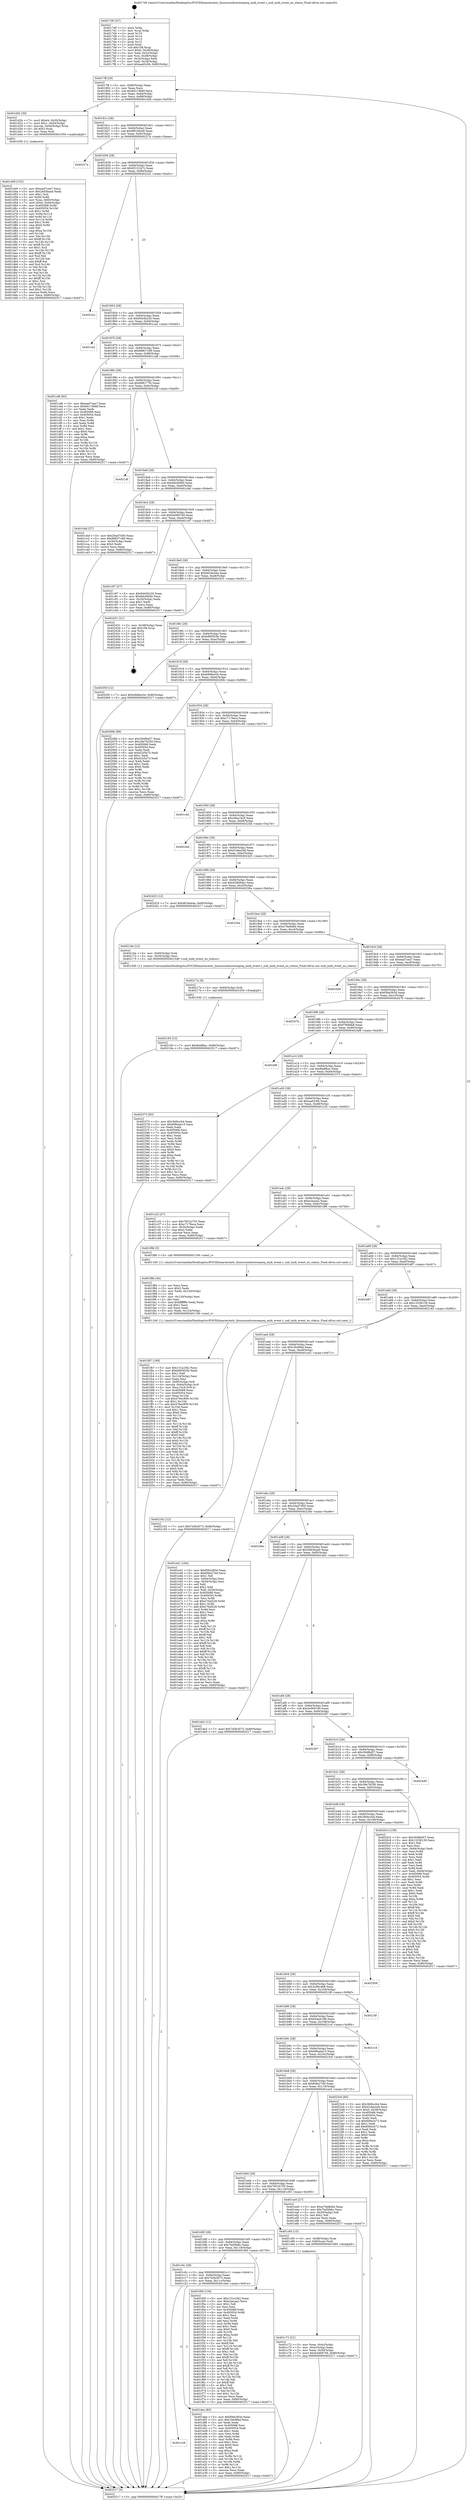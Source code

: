 digraph "0x4017d0" {
  label = "0x4017d0 (/mnt/c/Users/mathe/Desktop/tcc/POCII/binaries/extr_linuxsoundcoreseqseq_midi_event.c_snd_midi_event_no_status_Final-ollvm.out::main(0))"
  labelloc = "t"
  node[shape=record]

  Entry [label="",width=0.3,height=0.3,shape=circle,fillcolor=black,style=filled]
  "0x4017ff" [label="{
     0x4017ff [29]\l
     | [instrs]\l
     &nbsp;&nbsp;0x4017ff \<+3\>: mov -0x80(%rbp),%eax\l
     &nbsp;&nbsp;0x401802 \<+2\>: mov %eax,%ecx\l
     &nbsp;&nbsp;0x401804 \<+6\>: sub $0x84119b6f,%ecx\l
     &nbsp;&nbsp;0x40180a \<+6\>: mov %eax,-0x84(%rbp)\l
     &nbsp;&nbsp;0x401810 \<+6\>: mov %ecx,-0x88(%rbp)\l
     &nbsp;&nbsp;0x401816 \<+6\>: je 0000000000401d2b \<main+0x55b\>\l
  }"]
  "0x401d2b" [label="{
     0x401d2b [30]\l
     | [instrs]\l
     &nbsp;&nbsp;0x401d2b \<+7\>: movl $0x64,-0x50(%rbp)\l
     &nbsp;&nbsp;0x401d32 \<+7\>: movl $0x1,-0x54(%rbp)\l
     &nbsp;&nbsp;0x401d39 \<+4\>: movslq -0x54(%rbp),%rax\l
     &nbsp;&nbsp;0x401d3d \<+4\>: shl $0x2,%rax\l
     &nbsp;&nbsp;0x401d41 \<+3\>: mov %rax,%rdi\l
     &nbsp;&nbsp;0x401d44 \<+5\>: call 0000000000401050 \<malloc@plt\>\l
     | [calls]\l
     &nbsp;&nbsp;0x401050 \{1\} (unknown)\l
  }"]
  "0x40181c" [label="{
     0x40181c [28]\l
     | [instrs]\l
     &nbsp;&nbsp;0x40181c \<+5\>: jmp 0000000000401821 \<main+0x51\>\l
     &nbsp;&nbsp;0x401821 \<+6\>: mov -0x84(%rbp),%eax\l
     &nbsp;&nbsp;0x401827 \<+5\>: sub $0x88328ca9,%eax\l
     &nbsp;&nbsp;0x40182c \<+6\>: mov %eax,-0x8c(%rbp)\l
     &nbsp;&nbsp;0x401832 \<+6\>: je 000000000040227a \<main+0xaaa\>\l
  }"]
  Exit [label="",width=0.3,height=0.3,shape=circle,fillcolor=black,style=filled,peripheries=2]
  "0x40227a" [label="{
     0x40227a\l
  }", style=dashed]
  "0x401838" [label="{
     0x401838 [28]\l
     | [instrs]\l
     &nbsp;&nbsp;0x401838 \<+5\>: jmp 000000000040183d \<main+0x6d\>\l
     &nbsp;&nbsp;0x40183d \<+6\>: mov -0x84(%rbp),%eax\l
     &nbsp;&nbsp;0x401843 \<+5\>: sub $0x93151b7c,%eax\l
     &nbsp;&nbsp;0x401848 \<+6\>: mov %eax,-0x90(%rbp)\l
     &nbsp;&nbsp;0x40184e \<+6\>: je 000000000040222c \<main+0xa5c\>\l
  }"]
  "0x402183" [label="{
     0x402183 [12]\l
     | [instrs]\l
     &nbsp;&nbsp;0x402183 \<+7\>: movl $0x8edf6ec,-0x80(%rbp)\l
     &nbsp;&nbsp;0x40218a \<+5\>: jmp 0000000000402517 \<main+0xd47\>\l
  }"]
  "0x40222c" [label="{
     0x40222c\l
  }", style=dashed]
  "0x401854" [label="{
     0x401854 [28]\l
     | [instrs]\l
     &nbsp;&nbsp;0x401854 \<+5\>: jmp 0000000000401859 \<main+0x89\>\l
     &nbsp;&nbsp;0x401859 \<+6\>: mov -0x84(%rbp),%eax\l
     &nbsp;&nbsp;0x40185f \<+5\>: sub $0x9443b220,%eax\l
     &nbsp;&nbsp;0x401864 \<+6\>: mov %eax,-0x94(%rbp)\l
     &nbsp;&nbsp;0x40186a \<+6\>: je 0000000000401ca2 \<main+0x4d2\>\l
  }"]
  "0x40217a" [label="{
     0x40217a [9]\l
     | [instrs]\l
     &nbsp;&nbsp;0x40217a \<+4\>: mov -0x60(%rbp),%rdi\l
     &nbsp;&nbsp;0x40217e \<+5\>: call 0000000000401030 \<free@plt\>\l
     | [calls]\l
     &nbsp;&nbsp;0x401030 \{1\} (unknown)\l
  }"]
  "0x401ca2" [label="{
     0x401ca2\l
  }", style=dashed]
  "0x401870" [label="{
     0x401870 [28]\l
     | [instrs]\l
     &nbsp;&nbsp;0x401870 \<+5\>: jmp 0000000000401875 \<main+0xa5\>\l
     &nbsp;&nbsp;0x401875 \<+6\>: mov -0x84(%rbp),%eax\l
     &nbsp;&nbsp;0x40187b \<+5\>: sub $0x98837c89,%eax\l
     &nbsp;&nbsp;0x401880 \<+6\>: mov %eax,-0x98(%rbp)\l
     &nbsp;&nbsp;0x401886 \<+6\>: je 0000000000401cd8 \<main+0x508\>\l
  }"]
  "0x401fb7" [label="{
     0x401fb7 [168]\l
     | [instrs]\l
     &nbsp;&nbsp;0x401fb7 \<+5\>: mov $0x131a1f42,%ecx\l
     &nbsp;&nbsp;0x401fbc \<+5\>: mov $0xb895f23b,%edx\l
     &nbsp;&nbsp;0x401fc1 \<+3\>: mov $0x1,%dil\l
     &nbsp;&nbsp;0x401fc4 \<+6\>: mov -0x124(%rbp),%esi\l
     &nbsp;&nbsp;0x401fca \<+3\>: imul %eax,%esi\l
     &nbsp;&nbsp;0x401fcd \<+4\>: mov -0x60(%rbp),%r8\l
     &nbsp;&nbsp;0x401fd1 \<+4\>: movslq -0x64(%rbp),%r9\l
     &nbsp;&nbsp;0x401fd5 \<+4\>: mov %esi,(%r8,%r9,4)\l
     &nbsp;&nbsp;0x401fd9 \<+7\>: mov 0x405068,%eax\l
     &nbsp;&nbsp;0x401fe0 \<+7\>: mov 0x405054,%esi\l
     &nbsp;&nbsp;0x401fe7 \<+3\>: mov %eax,%r10d\l
     &nbsp;&nbsp;0x401fea \<+7\>: sub $0x476ec809,%r10d\l
     &nbsp;&nbsp;0x401ff1 \<+4\>: sub $0x1,%r10d\l
     &nbsp;&nbsp;0x401ff5 \<+7\>: add $0x476ec809,%r10d\l
     &nbsp;&nbsp;0x401ffc \<+4\>: imul %r10d,%eax\l
     &nbsp;&nbsp;0x402000 \<+3\>: and $0x1,%eax\l
     &nbsp;&nbsp;0x402003 \<+3\>: cmp $0x0,%eax\l
     &nbsp;&nbsp;0x402006 \<+4\>: sete %r11b\l
     &nbsp;&nbsp;0x40200a \<+3\>: cmp $0xa,%esi\l
     &nbsp;&nbsp;0x40200d \<+3\>: setl %bl\l
     &nbsp;&nbsp;0x402010 \<+3\>: mov %r11b,%r14b\l
     &nbsp;&nbsp;0x402013 \<+4\>: xor $0xff,%r14b\l
     &nbsp;&nbsp;0x402017 \<+3\>: mov %bl,%r15b\l
     &nbsp;&nbsp;0x40201a \<+4\>: xor $0xff,%r15b\l
     &nbsp;&nbsp;0x40201e \<+4\>: xor $0x0,%dil\l
     &nbsp;&nbsp;0x402022 \<+3\>: mov %r14b,%r12b\l
     &nbsp;&nbsp;0x402025 \<+4\>: and $0x0,%r12b\l
     &nbsp;&nbsp;0x402029 \<+3\>: and %dil,%r11b\l
     &nbsp;&nbsp;0x40202c \<+3\>: mov %r15b,%r13b\l
     &nbsp;&nbsp;0x40202f \<+4\>: and $0x0,%r13b\l
     &nbsp;&nbsp;0x402033 \<+3\>: and %dil,%bl\l
     &nbsp;&nbsp;0x402036 \<+3\>: or %r11b,%r12b\l
     &nbsp;&nbsp;0x402039 \<+3\>: or %bl,%r13b\l
     &nbsp;&nbsp;0x40203c \<+3\>: xor %r13b,%r12b\l
     &nbsp;&nbsp;0x40203f \<+3\>: or %r15b,%r14b\l
     &nbsp;&nbsp;0x402042 \<+4\>: xor $0xff,%r14b\l
     &nbsp;&nbsp;0x402046 \<+4\>: or $0x0,%dil\l
     &nbsp;&nbsp;0x40204a \<+3\>: and %dil,%r14b\l
     &nbsp;&nbsp;0x40204d \<+3\>: or %r14b,%r12b\l
     &nbsp;&nbsp;0x402050 \<+4\>: test $0x1,%r12b\l
     &nbsp;&nbsp;0x402054 \<+3\>: cmovne %edx,%ecx\l
     &nbsp;&nbsp;0x402057 \<+3\>: mov %ecx,-0x80(%rbp)\l
     &nbsp;&nbsp;0x40205a \<+5\>: jmp 0000000000402517 \<main+0xd47\>\l
  }"]
  "0x401cd8" [label="{
     0x401cd8 [83]\l
     | [instrs]\l
     &nbsp;&nbsp;0x401cd8 \<+5\>: mov $0xead7cea7,%eax\l
     &nbsp;&nbsp;0x401cdd \<+5\>: mov $0x84119b6f,%ecx\l
     &nbsp;&nbsp;0x401ce2 \<+2\>: xor %edx,%edx\l
     &nbsp;&nbsp;0x401ce4 \<+7\>: mov 0x405068,%esi\l
     &nbsp;&nbsp;0x401ceb \<+7\>: mov 0x405054,%edi\l
     &nbsp;&nbsp;0x401cf2 \<+3\>: sub $0x1,%edx\l
     &nbsp;&nbsp;0x401cf5 \<+3\>: mov %esi,%r8d\l
     &nbsp;&nbsp;0x401cf8 \<+3\>: add %edx,%r8d\l
     &nbsp;&nbsp;0x401cfb \<+4\>: imul %r8d,%esi\l
     &nbsp;&nbsp;0x401cff \<+3\>: and $0x1,%esi\l
     &nbsp;&nbsp;0x401d02 \<+3\>: cmp $0x0,%esi\l
     &nbsp;&nbsp;0x401d05 \<+4\>: sete %r9b\l
     &nbsp;&nbsp;0x401d09 \<+3\>: cmp $0xa,%edi\l
     &nbsp;&nbsp;0x401d0c \<+4\>: setl %r10b\l
     &nbsp;&nbsp;0x401d10 \<+3\>: mov %r9b,%r11b\l
     &nbsp;&nbsp;0x401d13 \<+3\>: and %r10b,%r11b\l
     &nbsp;&nbsp;0x401d16 \<+3\>: xor %r10b,%r9b\l
     &nbsp;&nbsp;0x401d19 \<+3\>: or %r9b,%r11b\l
     &nbsp;&nbsp;0x401d1c \<+4\>: test $0x1,%r11b\l
     &nbsp;&nbsp;0x401d20 \<+3\>: cmovne %ecx,%eax\l
     &nbsp;&nbsp;0x401d23 \<+3\>: mov %eax,-0x80(%rbp)\l
     &nbsp;&nbsp;0x401d26 \<+5\>: jmp 0000000000402517 \<main+0xd47\>\l
  }"]
  "0x40188c" [label="{
     0x40188c [28]\l
     | [instrs]\l
     &nbsp;&nbsp;0x40188c \<+5\>: jmp 0000000000401891 \<main+0xc1\>\l
     &nbsp;&nbsp;0x401891 \<+6\>: mov -0x84(%rbp),%eax\l
     &nbsp;&nbsp;0x401897 \<+5\>: sub $0x998177fc,%eax\l
     &nbsp;&nbsp;0x40189c \<+6\>: mov %eax,-0x9c(%rbp)\l
     &nbsp;&nbsp;0x4018a2 \<+6\>: je 00000000004021df \<main+0xa0f\>\l
  }"]
  "0x401f8b" [label="{
     0x401f8b [44]\l
     | [instrs]\l
     &nbsp;&nbsp;0x401f8b \<+2\>: xor %ecx,%ecx\l
     &nbsp;&nbsp;0x401f8d \<+5\>: mov $0x2,%edx\l
     &nbsp;&nbsp;0x401f92 \<+6\>: mov %edx,-0x120(%rbp)\l
     &nbsp;&nbsp;0x401f98 \<+1\>: cltd\l
     &nbsp;&nbsp;0x401f99 \<+6\>: mov -0x120(%rbp),%esi\l
     &nbsp;&nbsp;0x401f9f \<+2\>: idiv %esi\l
     &nbsp;&nbsp;0x401fa1 \<+6\>: imul $0xfffffffe,%edx,%edx\l
     &nbsp;&nbsp;0x401fa7 \<+3\>: sub $0x1,%ecx\l
     &nbsp;&nbsp;0x401faa \<+2\>: sub %ecx,%edx\l
     &nbsp;&nbsp;0x401fac \<+6\>: mov %edx,-0x124(%rbp)\l
     &nbsp;&nbsp;0x401fb2 \<+5\>: call 0000000000401160 \<next_i\>\l
     | [calls]\l
     &nbsp;&nbsp;0x401160 \{1\} (/mnt/c/Users/mathe/Desktop/tcc/POCII/binaries/extr_linuxsoundcoreseqseq_midi_event.c_snd_midi_event_no_status_Final-ollvm.out::next_i)\l
  }"]
  "0x4021df" [label="{
     0x4021df\l
  }", style=dashed]
  "0x4018a8" [label="{
     0x4018a8 [28]\l
     | [instrs]\l
     &nbsp;&nbsp;0x4018a8 \<+5\>: jmp 00000000004018ad \<main+0xdd\>\l
     &nbsp;&nbsp;0x4018ad \<+6\>: mov -0x84(%rbp),%eax\l
     &nbsp;&nbsp;0x4018b3 \<+5\>: sub $0x9dcf4940,%eax\l
     &nbsp;&nbsp;0x4018b8 \<+6\>: mov %eax,-0xa0(%rbp)\l
     &nbsp;&nbsp;0x4018be \<+6\>: je 0000000000401cbd \<main+0x4ed\>\l
  }"]
  "0x401c28" [label="{
     0x401c28\l
  }", style=dashed]
  "0x401cbd" [label="{
     0x401cbd [27]\l
     | [instrs]\l
     &nbsp;&nbsp;0x401cbd \<+5\>: mov $0x20ad7d50,%eax\l
     &nbsp;&nbsp;0x401cc2 \<+5\>: mov $0x98837c89,%ecx\l
     &nbsp;&nbsp;0x401cc7 \<+3\>: mov -0x30(%rbp),%edx\l
     &nbsp;&nbsp;0x401cca \<+3\>: cmp $0x0,%edx\l
     &nbsp;&nbsp;0x401ccd \<+3\>: cmove %ecx,%eax\l
     &nbsp;&nbsp;0x401cd0 \<+3\>: mov %eax,-0x80(%rbp)\l
     &nbsp;&nbsp;0x401cd3 \<+5\>: jmp 0000000000402517 \<main+0xd47\>\l
  }"]
  "0x4018c4" [label="{
     0x4018c4 [28]\l
     | [instrs]\l
     &nbsp;&nbsp;0x4018c4 \<+5\>: jmp 00000000004018c9 \<main+0xf9\>\l
     &nbsp;&nbsp;0x4018c9 \<+6\>: mov -0x84(%rbp),%eax\l
     &nbsp;&nbsp;0x4018cf \<+5\>: sub $0xb4468749,%eax\l
     &nbsp;&nbsp;0x4018d4 \<+6\>: mov %eax,-0xa4(%rbp)\l
     &nbsp;&nbsp;0x4018da \<+6\>: je 0000000000401c87 \<main+0x4b7\>\l
  }"]
  "0x401dee" [label="{
     0x401dee [83]\l
     | [instrs]\l
     &nbsp;&nbsp;0x401dee \<+5\>: mov $0xf56e383d,%eax\l
     &nbsp;&nbsp;0x401df3 \<+5\>: mov $0x1fdc8fed,%ecx\l
     &nbsp;&nbsp;0x401df8 \<+2\>: xor %edx,%edx\l
     &nbsp;&nbsp;0x401dfa \<+7\>: mov 0x405068,%esi\l
     &nbsp;&nbsp;0x401e01 \<+7\>: mov 0x405054,%edi\l
     &nbsp;&nbsp;0x401e08 \<+3\>: sub $0x1,%edx\l
     &nbsp;&nbsp;0x401e0b \<+3\>: mov %esi,%r8d\l
     &nbsp;&nbsp;0x401e0e \<+3\>: add %edx,%r8d\l
     &nbsp;&nbsp;0x401e11 \<+4\>: imul %r8d,%esi\l
     &nbsp;&nbsp;0x401e15 \<+3\>: and $0x1,%esi\l
     &nbsp;&nbsp;0x401e18 \<+3\>: cmp $0x0,%esi\l
     &nbsp;&nbsp;0x401e1b \<+4\>: sete %r9b\l
     &nbsp;&nbsp;0x401e1f \<+3\>: cmp $0xa,%edi\l
     &nbsp;&nbsp;0x401e22 \<+4\>: setl %r10b\l
     &nbsp;&nbsp;0x401e26 \<+3\>: mov %r9b,%r11b\l
     &nbsp;&nbsp;0x401e29 \<+3\>: and %r10b,%r11b\l
     &nbsp;&nbsp;0x401e2c \<+3\>: xor %r10b,%r9b\l
     &nbsp;&nbsp;0x401e2f \<+3\>: or %r9b,%r11b\l
     &nbsp;&nbsp;0x401e32 \<+4\>: test $0x1,%r11b\l
     &nbsp;&nbsp;0x401e36 \<+3\>: cmovne %ecx,%eax\l
     &nbsp;&nbsp;0x401e39 \<+3\>: mov %eax,-0x80(%rbp)\l
     &nbsp;&nbsp;0x401e3c \<+5\>: jmp 0000000000402517 \<main+0xd47\>\l
  }"]
  "0x401c87" [label="{
     0x401c87 [27]\l
     | [instrs]\l
     &nbsp;&nbsp;0x401c87 \<+5\>: mov $0x9443b220,%eax\l
     &nbsp;&nbsp;0x401c8c \<+5\>: mov $0x9dcf4940,%ecx\l
     &nbsp;&nbsp;0x401c91 \<+3\>: mov -0x30(%rbp),%edx\l
     &nbsp;&nbsp;0x401c94 \<+3\>: cmp $0x1,%edx\l
     &nbsp;&nbsp;0x401c97 \<+3\>: cmovl %ecx,%eax\l
     &nbsp;&nbsp;0x401c9a \<+3\>: mov %eax,-0x80(%rbp)\l
     &nbsp;&nbsp;0x401c9d \<+5\>: jmp 0000000000402517 \<main+0xd47\>\l
  }"]
  "0x4018e0" [label="{
     0x4018e0 [28]\l
     | [instrs]\l
     &nbsp;&nbsp;0x4018e0 \<+5\>: jmp 00000000004018e5 \<main+0x115\>\l
     &nbsp;&nbsp;0x4018e5 \<+6\>: mov -0x84(%rbp),%eax\l
     &nbsp;&nbsp;0x4018eb \<+5\>: sub $0xb624e44a,%eax\l
     &nbsp;&nbsp;0x4018f0 \<+6\>: mov %eax,-0xa8(%rbp)\l
     &nbsp;&nbsp;0x4018f6 \<+6\>: je 0000000000402431 \<main+0xc61\>\l
  }"]
  "0x401c0c" [label="{
     0x401c0c [28]\l
     | [instrs]\l
     &nbsp;&nbsp;0x401c0c \<+5\>: jmp 0000000000401c11 \<main+0x441\>\l
     &nbsp;&nbsp;0x401c11 \<+6\>: mov -0x84(%rbp),%eax\l
     &nbsp;&nbsp;0x401c17 \<+5\>: sub $0x7d3b3073,%eax\l
     &nbsp;&nbsp;0x401c1c \<+6\>: mov %eax,-0x11c(%rbp)\l
     &nbsp;&nbsp;0x401c22 \<+6\>: je 0000000000401dee \<main+0x61e\>\l
  }"]
  "0x402431" [label="{
     0x402431 [21]\l
     | [instrs]\l
     &nbsp;&nbsp;0x402431 \<+3\>: mov -0x38(%rbp),%eax\l
     &nbsp;&nbsp;0x402434 \<+7\>: add $0x108,%rsp\l
     &nbsp;&nbsp;0x40243b \<+1\>: pop %rbx\l
     &nbsp;&nbsp;0x40243c \<+2\>: pop %r12\l
     &nbsp;&nbsp;0x40243e \<+2\>: pop %r13\l
     &nbsp;&nbsp;0x402440 \<+2\>: pop %r14\l
     &nbsp;&nbsp;0x402442 \<+2\>: pop %r15\l
     &nbsp;&nbsp;0x402444 \<+1\>: pop %rbp\l
     &nbsp;&nbsp;0x402445 \<+1\>: ret\l
  }"]
  "0x4018fc" [label="{
     0x4018fc [28]\l
     | [instrs]\l
     &nbsp;&nbsp;0x4018fc \<+5\>: jmp 0000000000401901 \<main+0x131\>\l
     &nbsp;&nbsp;0x401901 \<+6\>: mov -0x84(%rbp),%eax\l
     &nbsp;&nbsp;0x401907 \<+5\>: sub $0xb895f23b,%eax\l
     &nbsp;&nbsp;0x40190c \<+6\>: mov %eax,-0xac(%rbp)\l
     &nbsp;&nbsp;0x401912 \<+6\>: je 000000000040205f \<main+0x88f\>\l
  }"]
  "0x401f00" [label="{
     0x401f00 [134]\l
     | [instrs]\l
     &nbsp;&nbsp;0x401f00 \<+5\>: mov $0x131a1f42,%eax\l
     &nbsp;&nbsp;0x401f05 \<+5\>: mov $0xe2ecaa2,%ecx\l
     &nbsp;&nbsp;0x401f0a \<+2\>: mov $0x1,%dl\l
     &nbsp;&nbsp;0x401f0c \<+2\>: xor %esi,%esi\l
     &nbsp;&nbsp;0x401f0e \<+7\>: mov 0x405068,%edi\l
     &nbsp;&nbsp;0x401f15 \<+8\>: mov 0x405054,%r8d\l
     &nbsp;&nbsp;0x401f1d \<+3\>: sub $0x1,%esi\l
     &nbsp;&nbsp;0x401f20 \<+3\>: mov %edi,%r9d\l
     &nbsp;&nbsp;0x401f23 \<+3\>: add %esi,%r9d\l
     &nbsp;&nbsp;0x401f26 \<+4\>: imul %r9d,%edi\l
     &nbsp;&nbsp;0x401f2a \<+3\>: and $0x1,%edi\l
     &nbsp;&nbsp;0x401f2d \<+3\>: cmp $0x0,%edi\l
     &nbsp;&nbsp;0x401f30 \<+4\>: sete %r10b\l
     &nbsp;&nbsp;0x401f34 \<+4\>: cmp $0xa,%r8d\l
     &nbsp;&nbsp;0x401f38 \<+4\>: setl %r11b\l
     &nbsp;&nbsp;0x401f3c \<+3\>: mov %r10b,%bl\l
     &nbsp;&nbsp;0x401f3f \<+3\>: xor $0xff,%bl\l
     &nbsp;&nbsp;0x401f42 \<+3\>: mov %r11b,%r14b\l
     &nbsp;&nbsp;0x401f45 \<+4\>: xor $0xff,%r14b\l
     &nbsp;&nbsp;0x401f49 \<+3\>: xor $0x1,%dl\l
     &nbsp;&nbsp;0x401f4c \<+3\>: mov %bl,%r15b\l
     &nbsp;&nbsp;0x401f4f \<+4\>: and $0xff,%r15b\l
     &nbsp;&nbsp;0x401f53 \<+3\>: and %dl,%r10b\l
     &nbsp;&nbsp;0x401f56 \<+3\>: mov %r14b,%r12b\l
     &nbsp;&nbsp;0x401f59 \<+4\>: and $0xff,%r12b\l
     &nbsp;&nbsp;0x401f5d \<+3\>: and %dl,%r11b\l
     &nbsp;&nbsp;0x401f60 \<+3\>: or %r10b,%r15b\l
     &nbsp;&nbsp;0x401f63 \<+3\>: or %r11b,%r12b\l
     &nbsp;&nbsp;0x401f66 \<+3\>: xor %r12b,%r15b\l
     &nbsp;&nbsp;0x401f69 \<+3\>: or %r14b,%bl\l
     &nbsp;&nbsp;0x401f6c \<+3\>: xor $0xff,%bl\l
     &nbsp;&nbsp;0x401f6f \<+3\>: or $0x1,%dl\l
     &nbsp;&nbsp;0x401f72 \<+2\>: and %dl,%bl\l
     &nbsp;&nbsp;0x401f74 \<+3\>: or %bl,%r15b\l
     &nbsp;&nbsp;0x401f77 \<+4\>: test $0x1,%r15b\l
     &nbsp;&nbsp;0x401f7b \<+3\>: cmovne %ecx,%eax\l
     &nbsp;&nbsp;0x401f7e \<+3\>: mov %eax,-0x80(%rbp)\l
     &nbsp;&nbsp;0x401f81 \<+5\>: jmp 0000000000402517 \<main+0xd47\>\l
  }"]
  "0x40205f" [label="{
     0x40205f [12]\l
     | [instrs]\l
     &nbsp;&nbsp;0x40205f \<+7\>: movl $0xb9d8ec04,-0x80(%rbp)\l
     &nbsp;&nbsp;0x402066 \<+5\>: jmp 0000000000402517 \<main+0xd47\>\l
  }"]
  "0x401918" [label="{
     0x401918 [28]\l
     | [instrs]\l
     &nbsp;&nbsp;0x401918 \<+5\>: jmp 000000000040191d \<main+0x14d\>\l
     &nbsp;&nbsp;0x40191d \<+6\>: mov -0x84(%rbp),%eax\l
     &nbsp;&nbsp;0x401923 \<+5\>: sub $0xb9d8ec04,%eax\l
     &nbsp;&nbsp;0x401928 \<+6\>: mov %eax,-0xb0(%rbp)\l
     &nbsp;&nbsp;0x40192e \<+6\>: je 000000000040206b \<main+0x89b\>\l
  }"]
  "0x401d49" [label="{
     0x401d49 [153]\l
     | [instrs]\l
     &nbsp;&nbsp;0x401d49 \<+5\>: mov $0xead7cea7,%ecx\l
     &nbsp;&nbsp;0x401d4e \<+5\>: mov $0x26d3baa0,%edx\l
     &nbsp;&nbsp;0x401d53 \<+3\>: mov $0x1,%sil\l
     &nbsp;&nbsp;0x401d56 \<+3\>: xor %r8d,%r8d\l
     &nbsp;&nbsp;0x401d59 \<+4\>: mov %rax,-0x60(%rbp)\l
     &nbsp;&nbsp;0x401d5d \<+7\>: movl $0x0,-0x64(%rbp)\l
     &nbsp;&nbsp;0x401d64 \<+8\>: mov 0x405068,%r9d\l
     &nbsp;&nbsp;0x401d6c \<+8\>: mov 0x405054,%r10d\l
     &nbsp;&nbsp;0x401d74 \<+4\>: sub $0x1,%r8d\l
     &nbsp;&nbsp;0x401d78 \<+3\>: mov %r9d,%r11d\l
     &nbsp;&nbsp;0x401d7b \<+3\>: add %r8d,%r11d\l
     &nbsp;&nbsp;0x401d7e \<+4\>: imul %r11d,%r9d\l
     &nbsp;&nbsp;0x401d82 \<+4\>: and $0x1,%r9d\l
     &nbsp;&nbsp;0x401d86 \<+4\>: cmp $0x0,%r9d\l
     &nbsp;&nbsp;0x401d8a \<+3\>: sete %bl\l
     &nbsp;&nbsp;0x401d8d \<+4\>: cmp $0xa,%r10d\l
     &nbsp;&nbsp;0x401d91 \<+4\>: setl %r14b\l
     &nbsp;&nbsp;0x401d95 \<+3\>: mov %bl,%r15b\l
     &nbsp;&nbsp;0x401d98 \<+4\>: xor $0xff,%r15b\l
     &nbsp;&nbsp;0x401d9c \<+3\>: mov %r14b,%r12b\l
     &nbsp;&nbsp;0x401d9f \<+4\>: xor $0xff,%r12b\l
     &nbsp;&nbsp;0x401da3 \<+4\>: xor $0x1,%sil\l
     &nbsp;&nbsp;0x401da7 \<+3\>: mov %r15b,%r13b\l
     &nbsp;&nbsp;0x401daa \<+4\>: and $0xff,%r13b\l
     &nbsp;&nbsp;0x401dae \<+3\>: and %sil,%bl\l
     &nbsp;&nbsp;0x401db1 \<+3\>: mov %r12b,%al\l
     &nbsp;&nbsp;0x401db4 \<+2\>: and $0xff,%al\l
     &nbsp;&nbsp;0x401db6 \<+3\>: and %sil,%r14b\l
     &nbsp;&nbsp;0x401db9 \<+3\>: or %bl,%r13b\l
     &nbsp;&nbsp;0x401dbc \<+3\>: or %r14b,%al\l
     &nbsp;&nbsp;0x401dbf \<+3\>: xor %al,%r13b\l
     &nbsp;&nbsp;0x401dc2 \<+3\>: or %r12b,%r15b\l
     &nbsp;&nbsp;0x401dc5 \<+4\>: xor $0xff,%r15b\l
     &nbsp;&nbsp;0x401dc9 \<+4\>: or $0x1,%sil\l
     &nbsp;&nbsp;0x401dcd \<+3\>: and %sil,%r15b\l
     &nbsp;&nbsp;0x401dd0 \<+3\>: or %r15b,%r13b\l
     &nbsp;&nbsp;0x401dd3 \<+4\>: test $0x1,%r13b\l
     &nbsp;&nbsp;0x401dd7 \<+3\>: cmovne %edx,%ecx\l
     &nbsp;&nbsp;0x401dda \<+3\>: mov %ecx,-0x80(%rbp)\l
     &nbsp;&nbsp;0x401ddd \<+5\>: jmp 0000000000402517 \<main+0xd47\>\l
  }"]
  "0x40206b" [label="{
     0x40206b [88]\l
     | [instrs]\l
     &nbsp;&nbsp;0x40206b \<+5\>: mov $0x394f6d57,%eax\l
     &nbsp;&nbsp;0x402070 \<+5\>: mov $0x39e76256,%ecx\l
     &nbsp;&nbsp;0x402075 \<+7\>: mov 0x405068,%edx\l
     &nbsp;&nbsp;0x40207c \<+7\>: mov 0x405054,%esi\l
     &nbsp;&nbsp;0x402083 \<+2\>: mov %edx,%edi\l
     &nbsp;&nbsp;0x402085 \<+6\>: add $0xd1b5a75,%edi\l
     &nbsp;&nbsp;0x40208b \<+3\>: sub $0x1,%edi\l
     &nbsp;&nbsp;0x40208e \<+6\>: sub $0xd1b5a75,%edi\l
     &nbsp;&nbsp;0x402094 \<+3\>: imul %edi,%edx\l
     &nbsp;&nbsp;0x402097 \<+3\>: and $0x1,%edx\l
     &nbsp;&nbsp;0x40209a \<+3\>: cmp $0x0,%edx\l
     &nbsp;&nbsp;0x40209d \<+4\>: sete %r8b\l
     &nbsp;&nbsp;0x4020a1 \<+3\>: cmp $0xa,%esi\l
     &nbsp;&nbsp;0x4020a4 \<+4\>: setl %r9b\l
     &nbsp;&nbsp;0x4020a8 \<+3\>: mov %r8b,%r10b\l
     &nbsp;&nbsp;0x4020ab \<+3\>: and %r9b,%r10b\l
     &nbsp;&nbsp;0x4020ae \<+3\>: xor %r9b,%r8b\l
     &nbsp;&nbsp;0x4020b1 \<+3\>: or %r8b,%r10b\l
     &nbsp;&nbsp;0x4020b4 \<+4\>: test $0x1,%r10b\l
     &nbsp;&nbsp;0x4020b8 \<+3\>: cmovne %ecx,%eax\l
     &nbsp;&nbsp;0x4020bb \<+3\>: mov %eax,-0x80(%rbp)\l
     &nbsp;&nbsp;0x4020be \<+5\>: jmp 0000000000402517 \<main+0xd47\>\l
  }"]
  "0x401934" [label="{
     0x401934 [28]\l
     | [instrs]\l
     &nbsp;&nbsp;0x401934 \<+5\>: jmp 0000000000401939 \<main+0x169\>\l
     &nbsp;&nbsp;0x401939 \<+6\>: mov -0x84(%rbp),%eax\l
     &nbsp;&nbsp;0x40193f \<+5\>: sub $0xc7179ece,%eax\l
     &nbsp;&nbsp;0x401944 \<+6\>: mov %eax,-0xb4(%rbp)\l
     &nbsp;&nbsp;0x40194a \<+6\>: je 0000000000401c4d \<main+0x47d\>\l
  }"]
  "0x401c72" [label="{
     0x401c72 [21]\l
     | [instrs]\l
     &nbsp;&nbsp;0x401c72 \<+3\>: mov %eax,-0x4c(%rbp)\l
     &nbsp;&nbsp;0x401c75 \<+3\>: mov -0x4c(%rbp),%eax\l
     &nbsp;&nbsp;0x401c78 \<+3\>: mov %eax,-0x30(%rbp)\l
     &nbsp;&nbsp;0x401c7b \<+7\>: movl $0xb4468749,-0x80(%rbp)\l
     &nbsp;&nbsp;0x401c82 \<+5\>: jmp 0000000000402517 \<main+0xd47\>\l
  }"]
  "0x401c4d" [label="{
     0x401c4d\l
  }", style=dashed]
  "0x401950" [label="{
     0x401950 [28]\l
     | [instrs]\l
     &nbsp;&nbsp;0x401950 \<+5\>: jmp 0000000000401955 \<main+0x185\>\l
     &nbsp;&nbsp;0x401955 \<+6\>: mov -0x84(%rbp),%eax\l
     &nbsp;&nbsp;0x40195b \<+5\>: sub $0xc8ea1bc9,%eax\l
     &nbsp;&nbsp;0x401960 \<+6\>: mov %eax,-0xb8(%rbp)\l
     &nbsp;&nbsp;0x401966 \<+6\>: je 000000000040224d \<main+0xa7d\>\l
  }"]
  "0x401bf0" [label="{
     0x401bf0 [28]\l
     | [instrs]\l
     &nbsp;&nbsp;0x401bf0 \<+5\>: jmp 0000000000401bf5 \<main+0x425\>\l
     &nbsp;&nbsp;0x401bf5 \<+6\>: mov -0x84(%rbp),%eax\l
     &nbsp;&nbsp;0x401bfb \<+5\>: sub $0x7bd5fa6c,%eax\l
     &nbsp;&nbsp;0x401c00 \<+6\>: mov %eax,-0x118(%rbp)\l
     &nbsp;&nbsp;0x401c06 \<+6\>: je 0000000000401f00 \<main+0x730\>\l
  }"]
  "0x40224d" [label="{
     0x40224d\l
  }", style=dashed]
  "0x40196c" [label="{
     0x40196c [28]\l
     | [instrs]\l
     &nbsp;&nbsp;0x40196c \<+5\>: jmp 0000000000401971 \<main+0x1a1\>\l
     &nbsp;&nbsp;0x401971 \<+6\>: mov -0x84(%rbp),%eax\l
     &nbsp;&nbsp;0x401977 \<+5\>: sub $0xd1dee2a8,%eax\l
     &nbsp;&nbsp;0x40197c \<+6\>: mov %eax,-0xbc(%rbp)\l
     &nbsp;&nbsp;0x401982 \<+6\>: je 0000000000402425 \<main+0xc55\>\l
  }"]
  "0x401c65" [label="{
     0x401c65 [13]\l
     | [instrs]\l
     &nbsp;&nbsp;0x401c65 \<+4\>: mov -0x48(%rbp),%rax\l
     &nbsp;&nbsp;0x401c69 \<+4\>: mov 0x8(%rax),%rdi\l
     &nbsp;&nbsp;0x401c6d \<+5\>: call 0000000000401060 \<atoi@plt\>\l
     | [calls]\l
     &nbsp;&nbsp;0x401060 \{1\} (unknown)\l
  }"]
  "0x402425" [label="{
     0x402425 [12]\l
     | [instrs]\l
     &nbsp;&nbsp;0x402425 \<+7\>: movl $0xb624e44a,-0x80(%rbp)\l
     &nbsp;&nbsp;0x40242c \<+5\>: jmp 0000000000402517 \<main+0xd47\>\l
  }"]
  "0x401988" [label="{
     0x401988 [28]\l
     | [instrs]\l
     &nbsp;&nbsp;0x401988 \<+5\>: jmp 000000000040198d \<main+0x1bd\>\l
     &nbsp;&nbsp;0x40198d \<+6\>: mov -0x84(%rbp),%eax\l
     &nbsp;&nbsp;0x401993 \<+5\>: sub $0xd3d084ec,%eax\l
     &nbsp;&nbsp;0x401998 \<+6\>: mov %eax,-0xc0(%rbp)\l
     &nbsp;&nbsp;0x40199e \<+6\>: je 000000000040230a \<main+0xb3a\>\l
  }"]
  "0x401bd4" [label="{
     0x401bd4 [28]\l
     | [instrs]\l
     &nbsp;&nbsp;0x401bd4 \<+5\>: jmp 0000000000401bd9 \<main+0x409\>\l
     &nbsp;&nbsp;0x401bd9 \<+6\>: mov -0x84(%rbp),%eax\l
     &nbsp;&nbsp;0x401bdf \<+5\>: sub $0x7851b755,%eax\l
     &nbsp;&nbsp;0x401be4 \<+6\>: mov %eax,-0x114(%rbp)\l
     &nbsp;&nbsp;0x401bea \<+6\>: je 0000000000401c65 \<main+0x495\>\l
  }"]
  "0x40230a" [label="{
     0x40230a\l
  }", style=dashed]
  "0x4019a4" [label="{
     0x4019a4 [28]\l
     | [instrs]\l
     &nbsp;&nbsp;0x4019a4 \<+5\>: jmp 00000000004019a9 \<main+0x1d9\>\l
     &nbsp;&nbsp;0x4019a9 \<+6\>: mov -0x84(%rbp),%eax\l
     &nbsp;&nbsp;0x4019af \<+5\>: sub $0xe76e8dd4,%eax\l
     &nbsp;&nbsp;0x4019b4 \<+6\>: mov %eax,-0xc4(%rbp)\l
     &nbsp;&nbsp;0x4019ba \<+6\>: je 000000000040216e \<main+0x99e\>\l
  }"]
  "0x401ee5" [label="{
     0x401ee5 [27]\l
     | [instrs]\l
     &nbsp;&nbsp;0x401ee5 \<+5\>: mov $0xe76e8dd4,%eax\l
     &nbsp;&nbsp;0x401eea \<+5\>: mov $0x7bd5fa6c,%ecx\l
     &nbsp;&nbsp;0x401eef \<+3\>: mov -0x29(%rbp),%dl\l
     &nbsp;&nbsp;0x401ef2 \<+3\>: test $0x1,%dl\l
     &nbsp;&nbsp;0x401ef5 \<+3\>: cmovne %ecx,%eax\l
     &nbsp;&nbsp;0x401ef8 \<+3\>: mov %eax,-0x80(%rbp)\l
     &nbsp;&nbsp;0x401efb \<+5\>: jmp 0000000000402517 \<main+0xd47\>\l
  }"]
  "0x40216e" [label="{
     0x40216e [12]\l
     | [instrs]\l
     &nbsp;&nbsp;0x40216e \<+4\>: mov -0x60(%rbp),%rdi\l
     &nbsp;&nbsp;0x402172 \<+3\>: mov -0x50(%rbp),%esi\l
     &nbsp;&nbsp;0x402175 \<+5\>: call 00000000004015d0 \<snd_midi_event_no_status\>\l
     | [calls]\l
     &nbsp;&nbsp;0x4015d0 \{1\} (/mnt/c/Users/mathe/Desktop/tcc/POCII/binaries/extr_linuxsoundcoreseqseq_midi_event.c_snd_midi_event_no_status_Final-ollvm.out::snd_midi_event_no_status)\l
  }"]
  "0x4019c0" [label="{
     0x4019c0 [28]\l
     | [instrs]\l
     &nbsp;&nbsp;0x4019c0 \<+5\>: jmp 00000000004019c5 \<main+0x1f5\>\l
     &nbsp;&nbsp;0x4019c5 \<+6\>: mov -0x84(%rbp),%eax\l
     &nbsp;&nbsp;0x4019cb \<+5\>: sub $0xead7cea7,%eax\l
     &nbsp;&nbsp;0x4019d0 \<+6\>: mov %eax,-0xc8(%rbp)\l
     &nbsp;&nbsp;0x4019d6 \<+6\>: je 0000000000402446 \<main+0xc76\>\l
  }"]
  "0x401bb8" [label="{
     0x401bb8 [28]\l
     | [instrs]\l
     &nbsp;&nbsp;0x401bb8 \<+5\>: jmp 0000000000401bbd \<main+0x3ed\>\l
     &nbsp;&nbsp;0x401bbd \<+6\>: mov -0x84(%rbp),%eax\l
     &nbsp;&nbsp;0x401bc3 \<+5\>: sub $0x6f4e27dd,%eax\l
     &nbsp;&nbsp;0x401bc8 \<+6\>: mov %eax,-0x110(%rbp)\l
     &nbsp;&nbsp;0x401bce \<+6\>: je 0000000000401ee5 \<main+0x715\>\l
  }"]
  "0x402446" [label="{
     0x402446\l
  }", style=dashed]
  "0x4019dc" [label="{
     0x4019dc [28]\l
     | [instrs]\l
     &nbsp;&nbsp;0x4019dc \<+5\>: jmp 00000000004019e1 \<main+0x211\>\l
     &nbsp;&nbsp;0x4019e1 \<+6\>: mov -0x84(%rbp),%eax\l
     &nbsp;&nbsp;0x4019e7 \<+5\>: sub $0xf56e383d,%eax\l
     &nbsp;&nbsp;0x4019ec \<+6\>: mov %eax,-0xcc(%rbp)\l
     &nbsp;&nbsp;0x4019f2 \<+6\>: je 000000000040247b \<main+0xcab\>\l
  }"]
  "0x4023c6" [label="{
     0x4023c6 [95]\l
     | [instrs]\l
     &nbsp;&nbsp;0x4023c6 \<+5\>: mov $0x3bf4ccb4,%eax\l
     &nbsp;&nbsp;0x4023cb \<+5\>: mov $0xd1dee2a8,%ecx\l
     &nbsp;&nbsp;0x4023d0 \<+7\>: movl $0x0,-0x38(%rbp)\l
     &nbsp;&nbsp;0x4023d7 \<+7\>: mov 0x405068,%edx\l
     &nbsp;&nbsp;0x4023de \<+7\>: mov 0x405054,%esi\l
     &nbsp;&nbsp;0x4023e5 \<+2\>: mov %edx,%edi\l
     &nbsp;&nbsp;0x4023e7 \<+6\>: sub $0x606e2e72,%edi\l
     &nbsp;&nbsp;0x4023ed \<+3\>: sub $0x1,%edi\l
     &nbsp;&nbsp;0x4023f0 \<+6\>: add $0x606e2e72,%edi\l
     &nbsp;&nbsp;0x4023f6 \<+3\>: imul %edi,%edx\l
     &nbsp;&nbsp;0x4023f9 \<+3\>: and $0x1,%edx\l
     &nbsp;&nbsp;0x4023fc \<+3\>: cmp $0x0,%edx\l
     &nbsp;&nbsp;0x4023ff \<+4\>: sete %r8b\l
     &nbsp;&nbsp;0x402403 \<+3\>: cmp $0xa,%esi\l
     &nbsp;&nbsp;0x402406 \<+4\>: setl %r9b\l
     &nbsp;&nbsp;0x40240a \<+3\>: mov %r8b,%r10b\l
     &nbsp;&nbsp;0x40240d \<+3\>: and %r9b,%r10b\l
     &nbsp;&nbsp;0x402410 \<+3\>: xor %r9b,%r8b\l
     &nbsp;&nbsp;0x402413 \<+3\>: or %r8b,%r10b\l
     &nbsp;&nbsp;0x402416 \<+4\>: test $0x1,%r10b\l
     &nbsp;&nbsp;0x40241a \<+3\>: cmovne %ecx,%eax\l
     &nbsp;&nbsp;0x40241d \<+3\>: mov %eax,-0x80(%rbp)\l
     &nbsp;&nbsp;0x402420 \<+5\>: jmp 0000000000402517 \<main+0xd47\>\l
  }"]
  "0x40247b" [label="{
     0x40247b\l
  }", style=dashed]
  "0x4019f8" [label="{
     0x4019f8 [28]\l
     | [instrs]\l
     &nbsp;&nbsp;0x4019f8 \<+5\>: jmp 00000000004019fd \<main+0x22d\>\l
     &nbsp;&nbsp;0x4019fd \<+6\>: mov -0x84(%rbp),%eax\l
     &nbsp;&nbsp;0x401a03 \<+5\>: sub $0xf7f68db8,%eax\l
     &nbsp;&nbsp;0x401a08 \<+6\>: mov %eax,-0xd0(%rbp)\l
     &nbsp;&nbsp;0x401a0e \<+6\>: je 00000000004024f8 \<main+0xd28\>\l
  }"]
  "0x401b9c" [label="{
     0x401b9c [28]\l
     | [instrs]\l
     &nbsp;&nbsp;0x401b9c \<+5\>: jmp 0000000000401ba1 \<main+0x3d1\>\l
     &nbsp;&nbsp;0x401ba1 \<+6\>: mov -0x84(%rbp),%eax\l
     &nbsp;&nbsp;0x401ba7 \<+5\>: sub $0x696ada15,%eax\l
     &nbsp;&nbsp;0x401bac \<+6\>: mov %eax,-0x10c(%rbp)\l
     &nbsp;&nbsp;0x401bb2 \<+6\>: je 00000000004023c6 \<main+0xbf6\>\l
  }"]
  "0x4024f8" [label="{
     0x4024f8\l
  }", style=dashed]
  "0x401a14" [label="{
     0x401a14 [28]\l
     | [instrs]\l
     &nbsp;&nbsp;0x401a14 \<+5\>: jmp 0000000000401a19 \<main+0x249\>\l
     &nbsp;&nbsp;0x401a19 \<+6\>: mov -0x84(%rbp),%eax\l
     &nbsp;&nbsp;0x401a1f \<+5\>: sub $0x8edf6ec,%eax\l
     &nbsp;&nbsp;0x401a24 \<+6\>: mov %eax,-0xd4(%rbp)\l
     &nbsp;&nbsp;0x401a2a \<+6\>: je 0000000000402373 \<main+0xba3\>\l
  }"]
  "0x4021c4" [label="{
     0x4021c4\l
  }", style=dashed]
  "0x402373" [label="{
     0x402373 [83]\l
     | [instrs]\l
     &nbsp;&nbsp;0x402373 \<+5\>: mov $0x3bf4ccb4,%eax\l
     &nbsp;&nbsp;0x402378 \<+5\>: mov $0x696ada15,%ecx\l
     &nbsp;&nbsp;0x40237d \<+2\>: xor %edx,%edx\l
     &nbsp;&nbsp;0x40237f \<+7\>: mov 0x405068,%esi\l
     &nbsp;&nbsp;0x402386 \<+7\>: mov 0x405054,%edi\l
     &nbsp;&nbsp;0x40238d \<+3\>: sub $0x1,%edx\l
     &nbsp;&nbsp;0x402390 \<+3\>: mov %esi,%r8d\l
     &nbsp;&nbsp;0x402393 \<+3\>: add %edx,%r8d\l
     &nbsp;&nbsp;0x402396 \<+4\>: imul %r8d,%esi\l
     &nbsp;&nbsp;0x40239a \<+3\>: and $0x1,%esi\l
     &nbsp;&nbsp;0x40239d \<+3\>: cmp $0x0,%esi\l
     &nbsp;&nbsp;0x4023a0 \<+4\>: sete %r9b\l
     &nbsp;&nbsp;0x4023a4 \<+3\>: cmp $0xa,%edi\l
     &nbsp;&nbsp;0x4023a7 \<+4\>: setl %r10b\l
     &nbsp;&nbsp;0x4023ab \<+3\>: mov %r9b,%r11b\l
     &nbsp;&nbsp;0x4023ae \<+3\>: and %r10b,%r11b\l
     &nbsp;&nbsp;0x4023b1 \<+3\>: xor %r10b,%r9b\l
     &nbsp;&nbsp;0x4023b4 \<+3\>: or %r9b,%r11b\l
     &nbsp;&nbsp;0x4023b7 \<+4\>: test $0x1,%r11b\l
     &nbsp;&nbsp;0x4023bb \<+3\>: cmovne %ecx,%eax\l
     &nbsp;&nbsp;0x4023be \<+3\>: mov %eax,-0x80(%rbp)\l
     &nbsp;&nbsp;0x4023c1 \<+5\>: jmp 0000000000402517 \<main+0xd47\>\l
  }"]
  "0x401a30" [label="{
     0x401a30 [28]\l
     | [instrs]\l
     &nbsp;&nbsp;0x401a30 \<+5\>: jmp 0000000000401a35 \<main+0x265\>\l
     &nbsp;&nbsp;0x401a35 \<+6\>: mov -0x84(%rbp),%eax\l
     &nbsp;&nbsp;0x401a3b \<+5\>: sub $0xaad3c94,%eax\l
     &nbsp;&nbsp;0x401a40 \<+6\>: mov %eax,-0xd8(%rbp)\l
     &nbsp;&nbsp;0x401a46 \<+6\>: je 0000000000401c32 \<main+0x462\>\l
  }"]
  "0x401b80" [label="{
     0x401b80 [28]\l
     | [instrs]\l
     &nbsp;&nbsp;0x401b80 \<+5\>: jmp 0000000000401b85 \<main+0x3b5\>\l
     &nbsp;&nbsp;0x401b85 \<+6\>: mov -0x84(%rbp),%eax\l
     &nbsp;&nbsp;0x401b8b \<+5\>: sub $0x644eb186,%eax\l
     &nbsp;&nbsp;0x401b90 \<+6\>: mov %eax,-0x108(%rbp)\l
     &nbsp;&nbsp;0x401b96 \<+6\>: je 00000000004021c4 \<main+0x9f4\>\l
  }"]
  "0x401c32" [label="{
     0x401c32 [27]\l
     | [instrs]\l
     &nbsp;&nbsp;0x401c32 \<+5\>: mov $0x7851b755,%eax\l
     &nbsp;&nbsp;0x401c37 \<+5\>: mov $0xc7179ece,%ecx\l
     &nbsp;&nbsp;0x401c3c \<+3\>: mov -0x34(%rbp),%edx\l
     &nbsp;&nbsp;0x401c3f \<+3\>: cmp $0x2,%edx\l
     &nbsp;&nbsp;0x401c42 \<+3\>: cmovne %ecx,%eax\l
     &nbsp;&nbsp;0x401c45 \<+3\>: mov %eax,-0x80(%rbp)\l
     &nbsp;&nbsp;0x401c48 \<+5\>: jmp 0000000000402517 \<main+0xd47\>\l
  }"]
  "0x401a4c" [label="{
     0x401a4c [28]\l
     | [instrs]\l
     &nbsp;&nbsp;0x401a4c \<+5\>: jmp 0000000000401a51 \<main+0x281\>\l
     &nbsp;&nbsp;0x401a51 \<+6\>: mov -0x84(%rbp),%eax\l
     &nbsp;&nbsp;0x401a57 \<+5\>: sub $0xe2ecaa2,%eax\l
     &nbsp;&nbsp;0x401a5c \<+6\>: mov %eax,-0xdc(%rbp)\l
     &nbsp;&nbsp;0x401a62 \<+6\>: je 0000000000401f86 \<main+0x7b6\>\l
  }"]
  "0x402517" [label="{
     0x402517 [5]\l
     | [instrs]\l
     &nbsp;&nbsp;0x402517 \<+5\>: jmp 00000000004017ff \<main+0x2f\>\l
  }"]
  "0x4017d0" [label="{
     0x4017d0 [47]\l
     | [instrs]\l
     &nbsp;&nbsp;0x4017d0 \<+1\>: push %rbp\l
     &nbsp;&nbsp;0x4017d1 \<+3\>: mov %rsp,%rbp\l
     &nbsp;&nbsp;0x4017d4 \<+2\>: push %r15\l
     &nbsp;&nbsp;0x4017d6 \<+2\>: push %r14\l
     &nbsp;&nbsp;0x4017d8 \<+2\>: push %r13\l
     &nbsp;&nbsp;0x4017da \<+2\>: push %r12\l
     &nbsp;&nbsp;0x4017dc \<+1\>: push %rbx\l
     &nbsp;&nbsp;0x4017dd \<+7\>: sub $0x108,%rsp\l
     &nbsp;&nbsp;0x4017e4 \<+7\>: movl $0x0,-0x38(%rbp)\l
     &nbsp;&nbsp;0x4017eb \<+3\>: mov %edi,-0x3c(%rbp)\l
     &nbsp;&nbsp;0x4017ee \<+4\>: mov %rsi,-0x48(%rbp)\l
     &nbsp;&nbsp;0x4017f2 \<+3\>: mov -0x3c(%rbp),%edi\l
     &nbsp;&nbsp;0x4017f5 \<+3\>: mov %edi,-0x34(%rbp)\l
     &nbsp;&nbsp;0x4017f8 \<+7\>: movl $0xaad3c94,-0x80(%rbp)\l
  }"]
  "0x40218f" [label="{
     0x40218f\l
  }", style=dashed]
  "0x401f86" [label="{
     0x401f86 [5]\l
     | [instrs]\l
     &nbsp;&nbsp;0x401f86 \<+5\>: call 0000000000401160 \<next_i\>\l
     | [calls]\l
     &nbsp;&nbsp;0x401160 \{1\} (/mnt/c/Users/mathe/Desktop/tcc/POCII/binaries/extr_linuxsoundcoreseqseq_midi_event.c_snd_midi_event_no_status_Final-ollvm.out::next_i)\l
  }"]
  "0x401a68" [label="{
     0x401a68 [28]\l
     | [instrs]\l
     &nbsp;&nbsp;0x401a68 \<+5\>: jmp 0000000000401a6d \<main+0x29d\>\l
     &nbsp;&nbsp;0x401a6d \<+6\>: mov -0x84(%rbp),%eax\l
     &nbsp;&nbsp;0x401a73 \<+5\>: sub $0x131a1f42,%eax\l
     &nbsp;&nbsp;0x401a78 \<+6\>: mov %eax,-0xe0(%rbp)\l
     &nbsp;&nbsp;0x401a7e \<+6\>: je 0000000000402487 \<main+0xcb7\>\l
  }"]
  "0x401b64" [label="{
     0x401b64 [28]\l
     | [instrs]\l
     &nbsp;&nbsp;0x401b64 \<+5\>: jmp 0000000000401b69 \<main+0x399\>\l
     &nbsp;&nbsp;0x401b69 \<+6\>: mov -0x84(%rbp),%eax\l
     &nbsp;&nbsp;0x401b6f \<+5\>: sub $0x3c89c4b8,%eax\l
     &nbsp;&nbsp;0x401b74 \<+6\>: mov %eax,-0x104(%rbp)\l
     &nbsp;&nbsp;0x401b7a \<+6\>: je 000000000040218f \<main+0x9bf\>\l
  }"]
  "0x402487" [label="{
     0x402487\l
  }", style=dashed]
  "0x401a84" [label="{
     0x401a84 [28]\l
     | [instrs]\l
     &nbsp;&nbsp;0x401a84 \<+5\>: jmp 0000000000401a89 \<main+0x2b9\>\l
     &nbsp;&nbsp;0x401a89 \<+6\>: mov -0x84(%rbp),%eax\l
     &nbsp;&nbsp;0x401a8f \<+5\>: sub $0x13256139,%eax\l
     &nbsp;&nbsp;0x401a94 \<+6\>: mov %eax,-0xe4(%rbp)\l
     &nbsp;&nbsp;0x401a9a \<+6\>: je 0000000000402162 \<main+0x992\>\l
  }"]
  "0x402509" [label="{
     0x402509\l
  }", style=dashed]
  "0x402162" [label="{
     0x402162 [12]\l
     | [instrs]\l
     &nbsp;&nbsp;0x402162 \<+7\>: movl $0x7d3b3073,-0x80(%rbp)\l
     &nbsp;&nbsp;0x402169 \<+5\>: jmp 0000000000402517 \<main+0xd47\>\l
  }"]
  "0x401aa0" [label="{
     0x401aa0 [28]\l
     | [instrs]\l
     &nbsp;&nbsp;0x401aa0 \<+5\>: jmp 0000000000401aa5 \<main+0x2d5\>\l
     &nbsp;&nbsp;0x401aa5 \<+6\>: mov -0x84(%rbp),%eax\l
     &nbsp;&nbsp;0x401aab \<+5\>: sub $0x1fdc8fed,%eax\l
     &nbsp;&nbsp;0x401ab0 \<+6\>: mov %eax,-0xe8(%rbp)\l
     &nbsp;&nbsp;0x401ab6 \<+6\>: je 0000000000401e41 \<main+0x671\>\l
  }"]
  "0x401b48" [label="{
     0x401b48 [28]\l
     | [instrs]\l
     &nbsp;&nbsp;0x401b48 \<+5\>: jmp 0000000000401b4d \<main+0x37d\>\l
     &nbsp;&nbsp;0x401b4d \<+6\>: mov -0x84(%rbp),%eax\l
     &nbsp;&nbsp;0x401b53 \<+5\>: sub $0x3bf4ccb4,%eax\l
     &nbsp;&nbsp;0x401b58 \<+6\>: mov %eax,-0x100(%rbp)\l
     &nbsp;&nbsp;0x401b5e \<+6\>: je 0000000000402509 \<main+0xd39\>\l
  }"]
  "0x401e41" [label="{
     0x401e41 [164]\l
     | [instrs]\l
     &nbsp;&nbsp;0x401e41 \<+5\>: mov $0xf56e383d,%eax\l
     &nbsp;&nbsp;0x401e46 \<+5\>: mov $0x6f4e27dd,%ecx\l
     &nbsp;&nbsp;0x401e4b \<+2\>: mov $0x1,%dl\l
     &nbsp;&nbsp;0x401e4d \<+3\>: mov -0x64(%rbp),%esi\l
     &nbsp;&nbsp;0x401e50 \<+3\>: cmp -0x54(%rbp),%esi\l
     &nbsp;&nbsp;0x401e53 \<+4\>: setl %dil\l
     &nbsp;&nbsp;0x401e57 \<+4\>: and $0x1,%dil\l
     &nbsp;&nbsp;0x401e5b \<+4\>: mov %dil,-0x29(%rbp)\l
     &nbsp;&nbsp;0x401e5f \<+7\>: mov 0x405068,%esi\l
     &nbsp;&nbsp;0x401e66 \<+8\>: mov 0x405054,%r8d\l
     &nbsp;&nbsp;0x401e6e \<+3\>: mov %esi,%r9d\l
     &nbsp;&nbsp;0x401e71 \<+7\>: sub $0xe70af228,%r9d\l
     &nbsp;&nbsp;0x401e78 \<+4\>: sub $0x1,%r9d\l
     &nbsp;&nbsp;0x401e7c \<+7\>: add $0xe70af228,%r9d\l
     &nbsp;&nbsp;0x401e83 \<+4\>: imul %r9d,%esi\l
     &nbsp;&nbsp;0x401e87 \<+3\>: and $0x1,%esi\l
     &nbsp;&nbsp;0x401e8a \<+3\>: cmp $0x0,%esi\l
     &nbsp;&nbsp;0x401e8d \<+4\>: sete %dil\l
     &nbsp;&nbsp;0x401e91 \<+4\>: cmp $0xa,%r8d\l
     &nbsp;&nbsp;0x401e95 \<+4\>: setl %r10b\l
     &nbsp;&nbsp;0x401e99 \<+3\>: mov %dil,%r11b\l
     &nbsp;&nbsp;0x401e9c \<+4\>: xor $0xff,%r11b\l
     &nbsp;&nbsp;0x401ea0 \<+3\>: mov %r10b,%bl\l
     &nbsp;&nbsp;0x401ea3 \<+3\>: xor $0xff,%bl\l
     &nbsp;&nbsp;0x401ea6 \<+3\>: xor $0x1,%dl\l
     &nbsp;&nbsp;0x401ea9 \<+3\>: mov %r11b,%r14b\l
     &nbsp;&nbsp;0x401eac \<+4\>: and $0xff,%r14b\l
     &nbsp;&nbsp;0x401eb0 \<+3\>: and %dl,%dil\l
     &nbsp;&nbsp;0x401eb3 \<+3\>: mov %bl,%r15b\l
     &nbsp;&nbsp;0x401eb6 \<+4\>: and $0xff,%r15b\l
     &nbsp;&nbsp;0x401eba \<+3\>: and %dl,%r10b\l
     &nbsp;&nbsp;0x401ebd \<+3\>: or %dil,%r14b\l
     &nbsp;&nbsp;0x401ec0 \<+3\>: or %r10b,%r15b\l
     &nbsp;&nbsp;0x401ec3 \<+3\>: xor %r15b,%r14b\l
     &nbsp;&nbsp;0x401ec6 \<+3\>: or %bl,%r11b\l
     &nbsp;&nbsp;0x401ec9 \<+4\>: xor $0xff,%r11b\l
     &nbsp;&nbsp;0x401ecd \<+3\>: or $0x1,%dl\l
     &nbsp;&nbsp;0x401ed0 \<+3\>: and %dl,%r11b\l
     &nbsp;&nbsp;0x401ed3 \<+3\>: or %r11b,%r14b\l
     &nbsp;&nbsp;0x401ed6 \<+4\>: test $0x1,%r14b\l
     &nbsp;&nbsp;0x401eda \<+3\>: cmovne %ecx,%eax\l
     &nbsp;&nbsp;0x401edd \<+3\>: mov %eax,-0x80(%rbp)\l
     &nbsp;&nbsp;0x401ee0 \<+5\>: jmp 0000000000402517 \<main+0xd47\>\l
  }"]
  "0x401abc" [label="{
     0x401abc [28]\l
     | [instrs]\l
     &nbsp;&nbsp;0x401abc \<+5\>: jmp 0000000000401ac1 \<main+0x2f1\>\l
     &nbsp;&nbsp;0x401ac1 \<+6\>: mov -0x84(%rbp),%eax\l
     &nbsp;&nbsp;0x401ac7 \<+5\>: sub $0x20ad7d50,%eax\l
     &nbsp;&nbsp;0x401acc \<+6\>: mov %eax,-0xec(%rbp)\l
     &nbsp;&nbsp;0x401ad2 \<+6\>: je 000000000040226e \<main+0xa9e\>\l
  }"]
  "0x4020c3" [label="{
     0x4020c3 [159]\l
     | [instrs]\l
     &nbsp;&nbsp;0x4020c3 \<+5\>: mov $0x394f6d57,%eax\l
     &nbsp;&nbsp;0x4020c8 \<+5\>: mov $0x13256139,%ecx\l
     &nbsp;&nbsp;0x4020cd \<+2\>: mov $0x1,%dl\l
     &nbsp;&nbsp;0x4020cf \<+2\>: xor %esi,%esi\l
     &nbsp;&nbsp;0x4020d1 \<+3\>: mov -0x64(%rbp),%edi\l
     &nbsp;&nbsp;0x4020d4 \<+3\>: mov %esi,%r8d\l
     &nbsp;&nbsp;0x4020d7 \<+3\>: sub %edi,%r8d\l
     &nbsp;&nbsp;0x4020da \<+2\>: mov %esi,%edi\l
     &nbsp;&nbsp;0x4020dc \<+3\>: sub $0x1,%edi\l
     &nbsp;&nbsp;0x4020df \<+3\>: add %edi,%r8d\l
     &nbsp;&nbsp;0x4020e2 \<+2\>: mov %esi,%edi\l
     &nbsp;&nbsp;0x4020e4 \<+3\>: sub %r8d,%edi\l
     &nbsp;&nbsp;0x4020e7 \<+3\>: mov %edi,-0x64(%rbp)\l
     &nbsp;&nbsp;0x4020ea \<+7\>: mov 0x405068,%edi\l
     &nbsp;&nbsp;0x4020f1 \<+8\>: mov 0x405054,%r8d\l
     &nbsp;&nbsp;0x4020f9 \<+3\>: sub $0x1,%esi\l
     &nbsp;&nbsp;0x4020fc \<+3\>: mov %edi,%r9d\l
     &nbsp;&nbsp;0x4020ff \<+3\>: add %esi,%r9d\l
     &nbsp;&nbsp;0x402102 \<+4\>: imul %r9d,%edi\l
     &nbsp;&nbsp;0x402106 \<+3\>: and $0x1,%edi\l
     &nbsp;&nbsp;0x402109 \<+3\>: cmp $0x0,%edi\l
     &nbsp;&nbsp;0x40210c \<+4\>: sete %r10b\l
     &nbsp;&nbsp;0x402110 \<+4\>: cmp $0xa,%r8d\l
     &nbsp;&nbsp;0x402114 \<+4\>: setl %r11b\l
     &nbsp;&nbsp;0x402118 \<+3\>: mov %r10b,%bl\l
     &nbsp;&nbsp;0x40211b \<+3\>: xor $0xff,%bl\l
     &nbsp;&nbsp;0x40211e \<+3\>: mov %r11b,%r14b\l
     &nbsp;&nbsp;0x402121 \<+4\>: xor $0xff,%r14b\l
     &nbsp;&nbsp;0x402125 \<+3\>: xor $0x0,%dl\l
     &nbsp;&nbsp;0x402128 \<+3\>: mov %bl,%r15b\l
     &nbsp;&nbsp;0x40212b \<+4\>: and $0x0,%r15b\l
     &nbsp;&nbsp;0x40212f \<+3\>: and %dl,%r10b\l
     &nbsp;&nbsp;0x402132 \<+3\>: mov %r14b,%r12b\l
     &nbsp;&nbsp;0x402135 \<+4\>: and $0x0,%r12b\l
     &nbsp;&nbsp;0x402139 \<+3\>: and %dl,%r11b\l
     &nbsp;&nbsp;0x40213c \<+3\>: or %r10b,%r15b\l
     &nbsp;&nbsp;0x40213f \<+3\>: or %r11b,%r12b\l
     &nbsp;&nbsp;0x402142 \<+3\>: xor %r12b,%r15b\l
     &nbsp;&nbsp;0x402145 \<+3\>: or %r14b,%bl\l
     &nbsp;&nbsp;0x402148 \<+3\>: xor $0xff,%bl\l
     &nbsp;&nbsp;0x40214b \<+3\>: or $0x0,%dl\l
     &nbsp;&nbsp;0x40214e \<+2\>: and %dl,%bl\l
     &nbsp;&nbsp;0x402150 \<+3\>: or %bl,%r15b\l
     &nbsp;&nbsp;0x402153 \<+4\>: test $0x1,%r15b\l
     &nbsp;&nbsp;0x402157 \<+3\>: cmovne %ecx,%eax\l
     &nbsp;&nbsp;0x40215a \<+3\>: mov %eax,-0x80(%rbp)\l
     &nbsp;&nbsp;0x40215d \<+5\>: jmp 0000000000402517 \<main+0xd47\>\l
  }"]
  "0x40226e" [label="{
     0x40226e\l
  }", style=dashed]
  "0x401ad8" [label="{
     0x401ad8 [28]\l
     | [instrs]\l
     &nbsp;&nbsp;0x401ad8 \<+5\>: jmp 0000000000401add \<main+0x30d\>\l
     &nbsp;&nbsp;0x401add \<+6\>: mov -0x84(%rbp),%eax\l
     &nbsp;&nbsp;0x401ae3 \<+5\>: sub $0x26d3baa0,%eax\l
     &nbsp;&nbsp;0x401ae8 \<+6\>: mov %eax,-0xf0(%rbp)\l
     &nbsp;&nbsp;0x401aee \<+6\>: je 0000000000401de2 \<main+0x612\>\l
  }"]
  "0x401b2c" [label="{
     0x401b2c [28]\l
     | [instrs]\l
     &nbsp;&nbsp;0x401b2c \<+5\>: jmp 0000000000401b31 \<main+0x361\>\l
     &nbsp;&nbsp;0x401b31 \<+6\>: mov -0x84(%rbp),%eax\l
     &nbsp;&nbsp;0x401b37 \<+5\>: sub $0x39e76256,%eax\l
     &nbsp;&nbsp;0x401b3c \<+6\>: mov %eax,-0xfc(%rbp)\l
     &nbsp;&nbsp;0x401b42 \<+6\>: je 00000000004020c3 \<main+0x8f3\>\l
  }"]
  "0x401de2" [label="{
     0x401de2 [12]\l
     | [instrs]\l
     &nbsp;&nbsp;0x401de2 \<+7\>: movl $0x7d3b3073,-0x80(%rbp)\l
     &nbsp;&nbsp;0x401de9 \<+5\>: jmp 0000000000402517 \<main+0xd47\>\l
  }"]
  "0x401af4" [label="{
     0x401af4 [28]\l
     | [instrs]\l
     &nbsp;&nbsp;0x401af4 \<+5\>: jmp 0000000000401af9 \<main+0x329\>\l
     &nbsp;&nbsp;0x401af9 \<+6\>: mov -0x84(%rbp),%eax\l
     &nbsp;&nbsp;0x401aff \<+5\>: sub $0x2e069190,%eax\l
     &nbsp;&nbsp;0x401b04 \<+6\>: mov %eax,-0xf4(%rbp)\l
     &nbsp;&nbsp;0x401b0a \<+6\>: je 0000000000402367 \<main+0xb97\>\l
  }"]
  "0x4024d9" [label="{
     0x4024d9\l
  }", style=dashed]
  "0x402367" [label="{
     0x402367\l
  }", style=dashed]
  "0x401b10" [label="{
     0x401b10 [28]\l
     | [instrs]\l
     &nbsp;&nbsp;0x401b10 \<+5\>: jmp 0000000000401b15 \<main+0x345\>\l
     &nbsp;&nbsp;0x401b15 \<+6\>: mov -0x84(%rbp),%eax\l
     &nbsp;&nbsp;0x401b1b \<+5\>: sub $0x394f6d57,%eax\l
     &nbsp;&nbsp;0x401b20 \<+6\>: mov %eax,-0xf8(%rbp)\l
     &nbsp;&nbsp;0x401b26 \<+6\>: je 00000000004024d9 \<main+0xd09\>\l
  }"]
  Entry -> "0x4017d0" [label=" 1"]
  "0x4017ff" -> "0x401d2b" [label=" 1"]
  "0x4017ff" -> "0x40181c" [label=" 23"]
  "0x402431" -> Exit [label=" 1"]
  "0x40181c" -> "0x40227a" [label=" 0"]
  "0x40181c" -> "0x401838" [label=" 23"]
  "0x402425" -> "0x402517" [label=" 1"]
  "0x401838" -> "0x40222c" [label=" 0"]
  "0x401838" -> "0x401854" [label=" 23"]
  "0x4023c6" -> "0x402517" [label=" 1"]
  "0x401854" -> "0x401ca2" [label=" 0"]
  "0x401854" -> "0x401870" [label=" 23"]
  "0x402373" -> "0x402517" [label=" 1"]
  "0x401870" -> "0x401cd8" [label=" 1"]
  "0x401870" -> "0x40188c" [label=" 22"]
  "0x402183" -> "0x402517" [label=" 1"]
  "0x40188c" -> "0x4021df" [label=" 0"]
  "0x40188c" -> "0x4018a8" [label=" 22"]
  "0x40217a" -> "0x402183" [label=" 1"]
  "0x4018a8" -> "0x401cbd" [label=" 1"]
  "0x4018a8" -> "0x4018c4" [label=" 21"]
  "0x40216e" -> "0x40217a" [label=" 1"]
  "0x4018c4" -> "0x401c87" [label=" 1"]
  "0x4018c4" -> "0x4018e0" [label=" 20"]
  "0x402162" -> "0x402517" [label=" 1"]
  "0x4018e0" -> "0x402431" [label=" 1"]
  "0x4018e0" -> "0x4018fc" [label=" 19"]
  "0x40206b" -> "0x402517" [label=" 1"]
  "0x4018fc" -> "0x40205f" [label=" 1"]
  "0x4018fc" -> "0x401918" [label=" 18"]
  "0x40205f" -> "0x402517" [label=" 1"]
  "0x401918" -> "0x40206b" [label=" 1"]
  "0x401918" -> "0x401934" [label=" 17"]
  "0x401f8b" -> "0x401fb7" [label=" 1"]
  "0x401934" -> "0x401c4d" [label=" 0"]
  "0x401934" -> "0x401950" [label=" 17"]
  "0x401f86" -> "0x401f8b" [label=" 1"]
  "0x401950" -> "0x40224d" [label=" 0"]
  "0x401950" -> "0x40196c" [label=" 17"]
  "0x401f00" -> "0x402517" [label=" 1"]
  "0x40196c" -> "0x402425" [label=" 1"]
  "0x40196c" -> "0x401988" [label=" 16"]
  "0x401ee5" -> "0x402517" [label=" 2"]
  "0x401988" -> "0x40230a" [label=" 0"]
  "0x401988" -> "0x4019a4" [label=" 16"]
  "0x401dee" -> "0x402517" [label=" 2"]
  "0x4019a4" -> "0x40216e" [label=" 1"]
  "0x4019a4" -> "0x4019c0" [label=" 15"]
  "0x401c0c" -> "0x401c28" [label=" 0"]
  "0x4019c0" -> "0x402446" [label=" 0"]
  "0x4019c0" -> "0x4019dc" [label=" 15"]
  "0x4020c3" -> "0x402517" [label=" 1"]
  "0x4019dc" -> "0x40247b" [label=" 0"]
  "0x4019dc" -> "0x4019f8" [label=" 15"]
  "0x401bf0" -> "0x401c0c" [label=" 2"]
  "0x4019f8" -> "0x4024f8" [label=" 0"]
  "0x4019f8" -> "0x401a14" [label=" 15"]
  "0x401fb7" -> "0x402517" [label=" 1"]
  "0x401a14" -> "0x402373" [label=" 1"]
  "0x401a14" -> "0x401a30" [label=" 14"]
  "0x401de2" -> "0x402517" [label=" 1"]
  "0x401a30" -> "0x401c32" [label=" 1"]
  "0x401a30" -> "0x401a4c" [label=" 13"]
  "0x401c32" -> "0x402517" [label=" 1"]
  "0x4017d0" -> "0x4017ff" [label=" 1"]
  "0x402517" -> "0x4017ff" [label=" 23"]
  "0x401d2b" -> "0x401d49" [label=" 1"]
  "0x401a4c" -> "0x401f86" [label=" 1"]
  "0x401a4c" -> "0x401a68" [label=" 12"]
  "0x401cd8" -> "0x402517" [label=" 1"]
  "0x401a68" -> "0x402487" [label=" 0"]
  "0x401a68" -> "0x401a84" [label=" 12"]
  "0x401c87" -> "0x402517" [label=" 1"]
  "0x401a84" -> "0x402162" [label=" 1"]
  "0x401a84" -> "0x401aa0" [label=" 11"]
  "0x401c72" -> "0x402517" [label=" 1"]
  "0x401aa0" -> "0x401e41" [label=" 2"]
  "0x401aa0" -> "0x401abc" [label=" 9"]
  "0x401bd4" -> "0x401bf0" [label=" 3"]
  "0x401abc" -> "0x40226e" [label=" 0"]
  "0x401abc" -> "0x401ad8" [label=" 9"]
  "0x401bd4" -> "0x401c65" [label=" 1"]
  "0x401ad8" -> "0x401de2" [label=" 1"]
  "0x401ad8" -> "0x401af4" [label=" 8"]
  "0x401bb8" -> "0x401bd4" [label=" 4"]
  "0x401af4" -> "0x402367" [label=" 0"]
  "0x401af4" -> "0x401b10" [label=" 8"]
  "0x401bb8" -> "0x401ee5" [label=" 2"]
  "0x401b10" -> "0x4024d9" [label=" 0"]
  "0x401b10" -> "0x401b2c" [label=" 8"]
  "0x401e41" -> "0x402517" [label=" 2"]
  "0x401b2c" -> "0x4020c3" [label=" 1"]
  "0x401b2c" -> "0x401b48" [label=" 7"]
  "0x401c65" -> "0x401c72" [label=" 1"]
  "0x401b48" -> "0x402509" [label=" 0"]
  "0x401b48" -> "0x401b64" [label=" 7"]
  "0x401cbd" -> "0x402517" [label=" 1"]
  "0x401b64" -> "0x40218f" [label=" 0"]
  "0x401b64" -> "0x401b80" [label=" 7"]
  "0x401d49" -> "0x402517" [label=" 1"]
  "0x401b80" -> "0x4021c4" [label=" 0"]
  "0x401b80" -> "0x401b9c" [label=" 7"]
  "0x401bf0" -> "0x401f00" [label=" 1"]
  "0x401b9c" -> "0x4023c6" [label=" 1"]
  "0x401b9c" -> "0x401bb8" [label=" 6"]
  "0x401c0c" -> "0x401dee" [label=" 2"]
}
